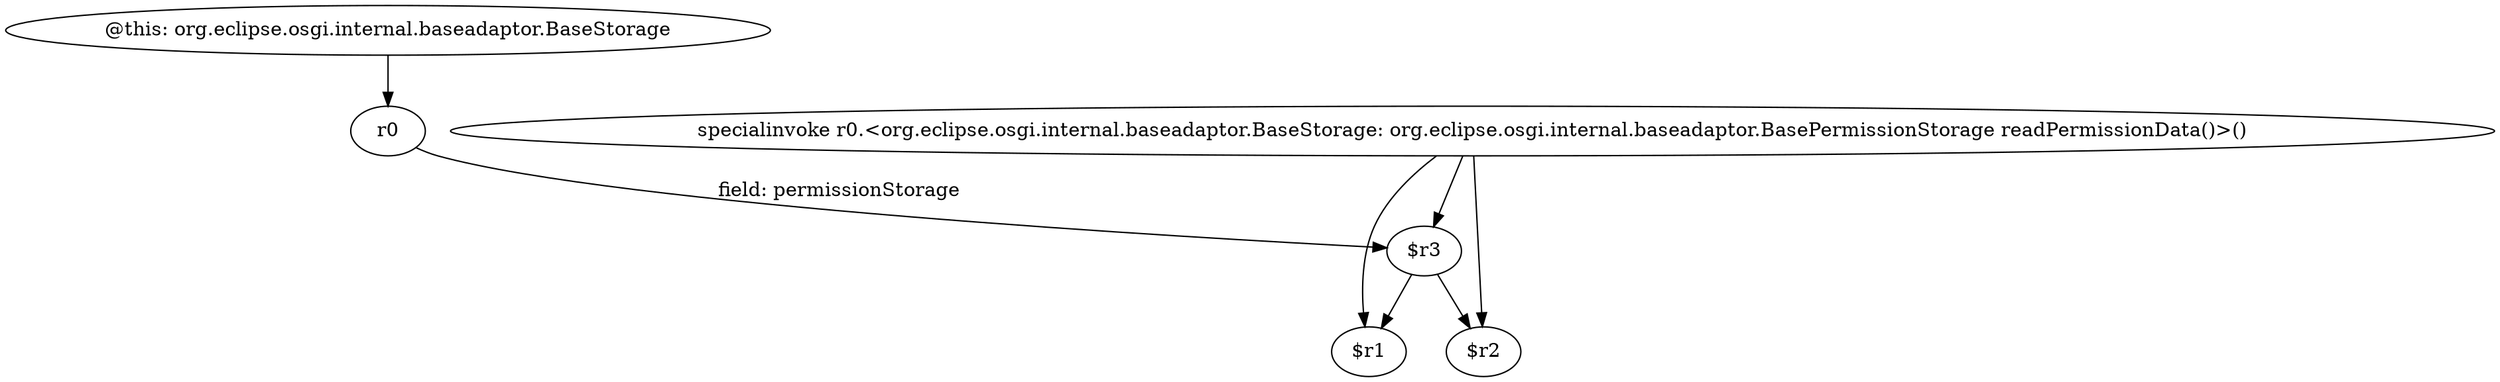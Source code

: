 digraph g {
0[label="specialinvoke r0.<org.eclipse.osgi.internal.baseadaptor.BaseStorage: org.eclipse.osgi.internal.baseadaptor.BasePermissionStorage readPermissionData()>()"]
1[label="$r3"]
0->1[label=""]
2[label="r0"]
2->1[label="field: permissionStorage"]
3[label="$r1"]
0->3[label=""]
4[label="@this: org.eclipse.osgi.internal.baseadaptor.BaseStorage"]
4->2[label=""]
1->3[label=""]
5[label="$r2"]
0->5[label=""]
1->5[label=""]
}